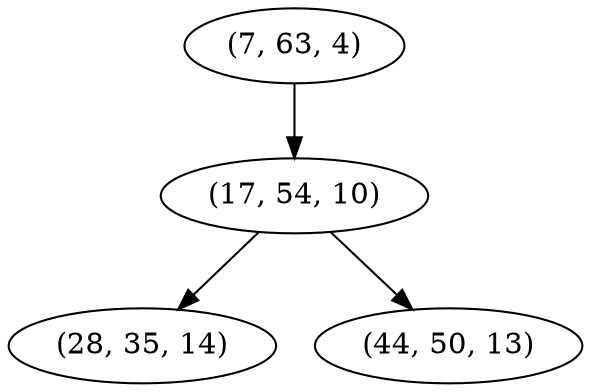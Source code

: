 digraph tree {
    "(7, 63, 4)";
    "(17, 54, 10)";
    "(28, 35, 14)";
    "(44, 50, 13)";
    "(7, 63, 4)" -> "(17, 54, 10)";
    "(17, 54, 10)" -> "(28, 35, 14)";
    "(17, 54, 10)" -> "(44, 50, 13)";
}
